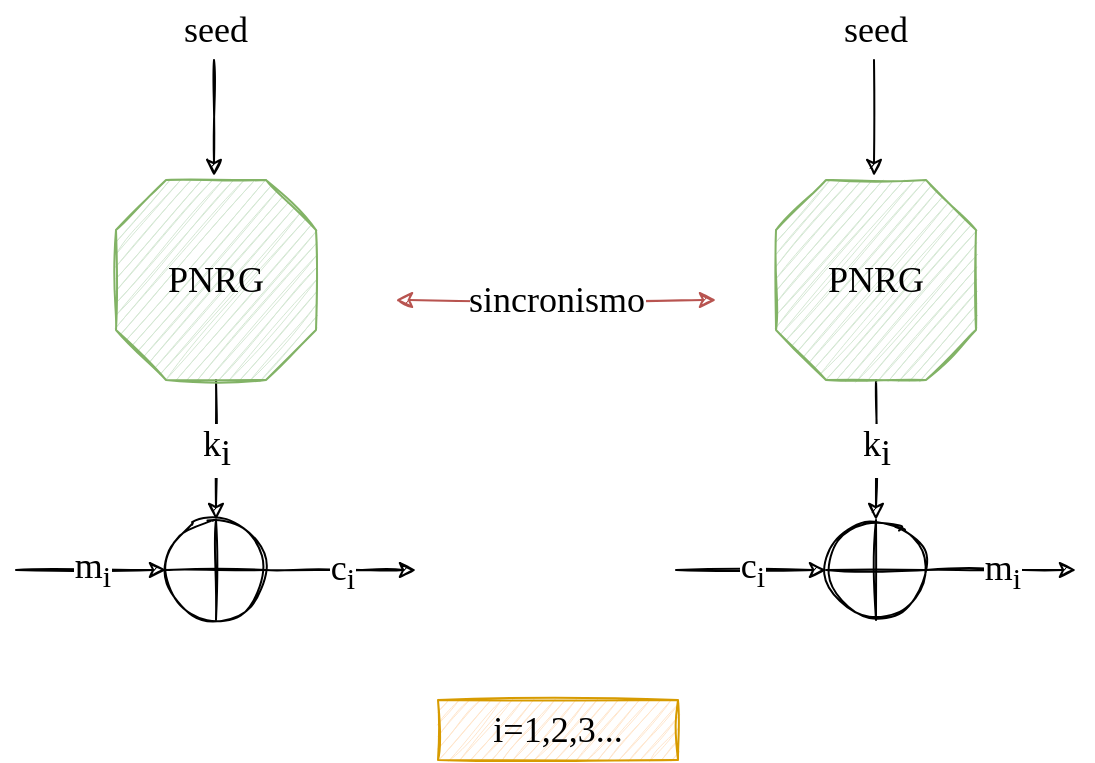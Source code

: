 <mxfile version="15.9.1" type="device"><diagram id="JP0gBPxypD-B3swmiFSp" name="Page-1"><mxGraphModel dx="1422" dy="780" grid="1" gridSize="10" guides="1" tooltips="1" connect="1" arrows="1" fold="1" page="1" pageScale="1" pageWidth="827" pageHeight="1169" math="0" shadow="0"><root><mxCell id="0"/><mxCell id="1" parent="0"/><mxCell id="7hbDICzPNJceYgBazotr-2" value="k&lt;sub style=&quot;font-size: 18px;&quot;&gt;i&lt;/sub&gt;" style="edgeStyle=orthogonalEdgeStyle;rounded=0;sketch=1;orthogonalLoop=1;jettySize=auto;html=1;fontFamily=Maven Pro;fontSize=18;entryX=0.5;entryY=0;entryDx=0;entryDy=0;" edge="1" parent="1" source="Y4TUV4H3YHWyU1hq7ZdA-2" target="7hbDICzPNJceYgBazotr-4"><mxGeometry relative="1" as="geometry"><mxPoint x="249" y="520" as="targetPoint"/></mxGeometry></mxCell><mxCell id="Y4TUV4H3YHWyU1hq7ZdA-2" value="PNRG" style="verticalLabelPosition=middle;verticalAlign=middle;html=1;shape=mxgraph.basic.polygon;polyCoords=[[0.25,0],[0.75,0],[1,0.25],[1,0.75],[0.75,1],[0.25,1],[0,0.75],[0,0.25]];polyline=0;sketch=1;fillColor=#d5e8d4;strokeColor=#82b366;fontFamily=Maven Pro;fontSize=18;whiteSpace=wrap;horizontal=1;labelPosition=center;align=center;" parent="1" vertex="1"><mxGeometry x="199" y="340" width="100" height="100" as="geometry"/></mxCell><mxCell id="7hbDICzPNJceYgBazotr-1" value="" style="endArrow=classic;html=1;rounded=0;entryX=0.49;entryY=-0.02;entryDx=0;entryDy=0;entryPerimeter=0;sketch=1;" edge="1" parent="1" target="Y4TUV4H3YHWyU1hq7ZdA-2"><mxGeometry width="50" height="50" relative="1" as="geometry"><mxPoint x="248" y="280" as="sourcePoint"/><mxPoint x="269" y="150" as="targetPoint"/></mxGeometry></mxCell><mxCell id="7hbDICzPNJceYgBazotr-3" value="seed" style="text;html=1;strokeColor=none;fillColor=none;align=center;verticalAlign=middle;whiteSpace=wrap;rounded=0;fontFamily=Maven Pro;fontSize=18;" vertex="1" parent="1"><mxGeometry x="219" y="250" width="60" height="30" as="geometry"/></mxCell><mxCell id="7hbDICzPNJceYgBazotr-6" value="c&lt;sub&gt;i&lt;/sub&gt;" style="edgeStyle=orthogonalEdgeStyle;rounded=0;sketch=1;orthogonalLoop=1;jettySize=auto;html=1;fontFamily=Maven Pro;fontSize=18;" edge="1" parent="1" source="7hbDICzPNJceYgBazotr-4"><mxGeometry relative="1" as="geometry"><mxPoint x="349" y="535" as="targetPoint"/></mxGeometry></mxCell><mxCell id="7hbDICzPNJceYgBazotr-4" value="" style="shape=orEllipse;perimeter=ellipsePerimeter;whiteSpace=wrap;html=1;backgroundOutline=1;fontFamily=Maven Pro;fontSize=18;sketch=1;" vertex="1" parent="1"><mxGeometry x="224" y="510" width="50" height="50" as="geometry"/></mxCell><mxCell id="7hbDICzPNJceYgBazotr-5" value="m&lt;sub&gt;i&lt;/sub&gt;" style="endArrow=classic;html=1;rounded=0;sketch=1;fontFamily=Maven Pro;fontSize=18;entryX=0;entryY=0.5;entryDx=0;entryDy=0;" edge="1" parent="1" target="7hbDICzPNJceYgBazotr-4"><mxGeometry width="50" height="50" relative="1" as="geometry"><mxPoint x="149" y="535" as="sourcePoint"/><mxPoint x="189" y="510" as="targetPoint"/></mxGeometry></mxCell><mxCell id="7hbDICzPNJceYgBazotr-7" value="k&lt;sub style=&quot;font-size: 18px;&quot;&gt;i&lt;/sub&gt;" style="edgeStyle=orthogonalEdgeStyle;rounded=0;sketch=1;orthogonalLoop=1;jettySize=auto;html=1;fontFamily=Maven Pro;fontSize=18;entryX=0.5;entryY=0;entryDx=0;entryDy=0;" edge="1" source="7hbDICzPNJceYgBazotr-8" target="7hbDICzPNJceYgBazotr-12" parent="1"><mxGeometry relative="1" as="geometry"><mxPoint x="579" y="520" as="targetPoint"/></mxGeometry></mxCell><mxCell id="7hbDICzPNJceYgBazotr-8" value="PNRG" style="verticalLabelPosition=middle;verticalAlign=middle;html=1;shape=mxgraph.basic.polygon;polyCoords=[[0.25,0],[0.75,0],[1,0.25],[1,0.75],[0.75,1],[0.25,1],[0,0.75],[0,0.25]];polyline=0;sketch=1;fillColor=#d5e8d4;strokeColor=#82b366;fontFamily=Maven Pro;fontSize=18;whiteSpace=wrap;horizontal=1;labelPosition=center;align=center;" vertex="1" parent="1"><mxGeometry x="529" y="340" width="100" height="100" as="geometry"/></mxCell><mxCell id="7hbDICzPNJceYgBazotr-9" value="" style="endArrow=classic;html=1;rounded=0;entryX=0.49;entryY=-0.02;entryDx=0;entryDy=0;entryPerimeter=0;sketch=1;" edge="1" target="7hbDICzPNJceYgBazotr-8" parent="1"><mxGeometry width="50" height="50" relative="1" as="geometry"><mxPoint x="578" y="280" as="sourcePoint"/><mxPoint x="599" y="150" as="targetPoint"/></mxGeometry></mxCell><mxCell id="7hbDICzPNJceYgBazotr-10" value="seed" style="text;html=1;strokeColor=none;fillColor=none;align=center;verticalAlign=middle;whiteSpace=wrap;rounded=0;fontFamily=Maven Pro;fontSize=18;" vertex="1" parent="1"><mxGeometry x="549" y="250" width="60" height="30" as="geometry"/></mxCell><mxCell id="7hbDICzPNJceYgBazotr-11" value="m&lt;sub&gt;i&lt;/sub&gt;" style="edgeStyle=orthogonalEdgeStyle;rounded=0;sketch=1;orthogonalLoop=1;jettySize=auto;html=1;fontFamily=Maven Pro;fontSize=18;" edge="1" source="7hbDICzPNJceYgBazotr-12" parent="1"><mxGeometry relative="1" as="geometry"><mxPoint x="679" y="535" as="targetPoint"/></mxGeometry></mxCell><mxCell id="7hbDICzPNJceYgBazotr-12" value="" style="shape=orEllipse;perimeter=ellipsePerimeter;whiteSpace=wrap;html=1;backgroundOutline=1;fontFamily=Maven Pro;fontSize=18;sketch=1;" vertex="1" parent="1"><mxGeometry x="554" y="510" width="50" height="50" as="geometry"/></mxCell><mxCell id="7hbDICzPNJceYgBazotr-13" value="c&lt;sub&gt;i&lt;/sub&gt;" style="endArrow=classic;html=1;rounded=0;sketch=1;fontFamily=Maven Pro;fontSize=18;entryX=0;entryY=0.5;entryDx=0;entryDy=0;" edge="1" target="7hbDICzPNJceYgBazotr-12" parent="1"><mxGeometry width="50" height="50" relative="1" as="geometry"><mxPoint x="479" y="535" as="sourcePoint"/><mxPoint x="519" y="510" as="targetPoint"/></mxGeometry></mxCell><mxCell id="7hbDICzPNJceYgBazotr-14" value="sincronismo" style="endArrow=classic;startArrow=classic;html=1;rounded=0;sketch=1;fontFamily=Maven Pro;fontSize=18;fillColor=#f8cecc;strokeColor=#b85450;" edge="1" parent="1"><mxGeometry width="50" height="50" relative="1" as="geometry"><mxPoint x="339" y="400" as="sourcePoint"/><mxPoint x="499" y="400" as="targetPoint"/></mxGeometry></mxCell><mxCell id="7hbDICzPNJceYgBazotr-15" value="i=1,2,3..." style="rounded=0;whiteSpace=wrap;html=1;sketch=1;fontFamily=Maven Pro;fontSize=18;fillColor=#ffe6cc;strokeColor=#d79b00;" vertex="1" parent="1"><mxGeometry x="360" y="600" width="120" height="30" as="geometry"/></mxCell></root></mxGraphModel></diagram></mxfile>